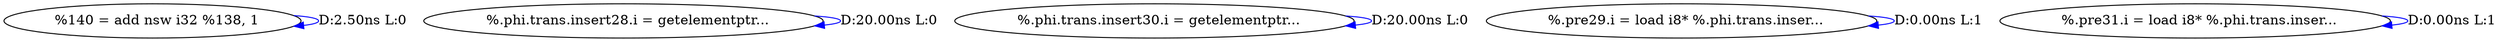 digraph {
Node0x341db40[label="  %140 = add nsw i32 %138, 1"];
Node0x341db40 -> Node0x341db40[label="D:2.50ns L:0",color=blue];
Node0x341dc20[label="  %.phi.trans.insert28.i = getelementptr..."];
Node0x341dc20 -> Node0x341dc20[label="D:20.00ns L:0",color=blue];
Node0x341dd40[label="  %.phi.trans.insert30.i = getelementptr..."];
Node0x341dd40 -> Node0x341dd40[label="D:20.00ns L:0",color=blue];
Node0x341de20[label="  %.pre29.i = load i8* %.phi.trans.inser..."];
Node0x341de20 -> Node0x341de20[label="D:0.00ns L:1",color=blue];
Node0x341df00[label="  %.pre31.i = load i8* %.phi.trans.inser..."];
Node0x341df00 -> Node0x341df00[label="D:0.00ns L:1",color=blue];
}
